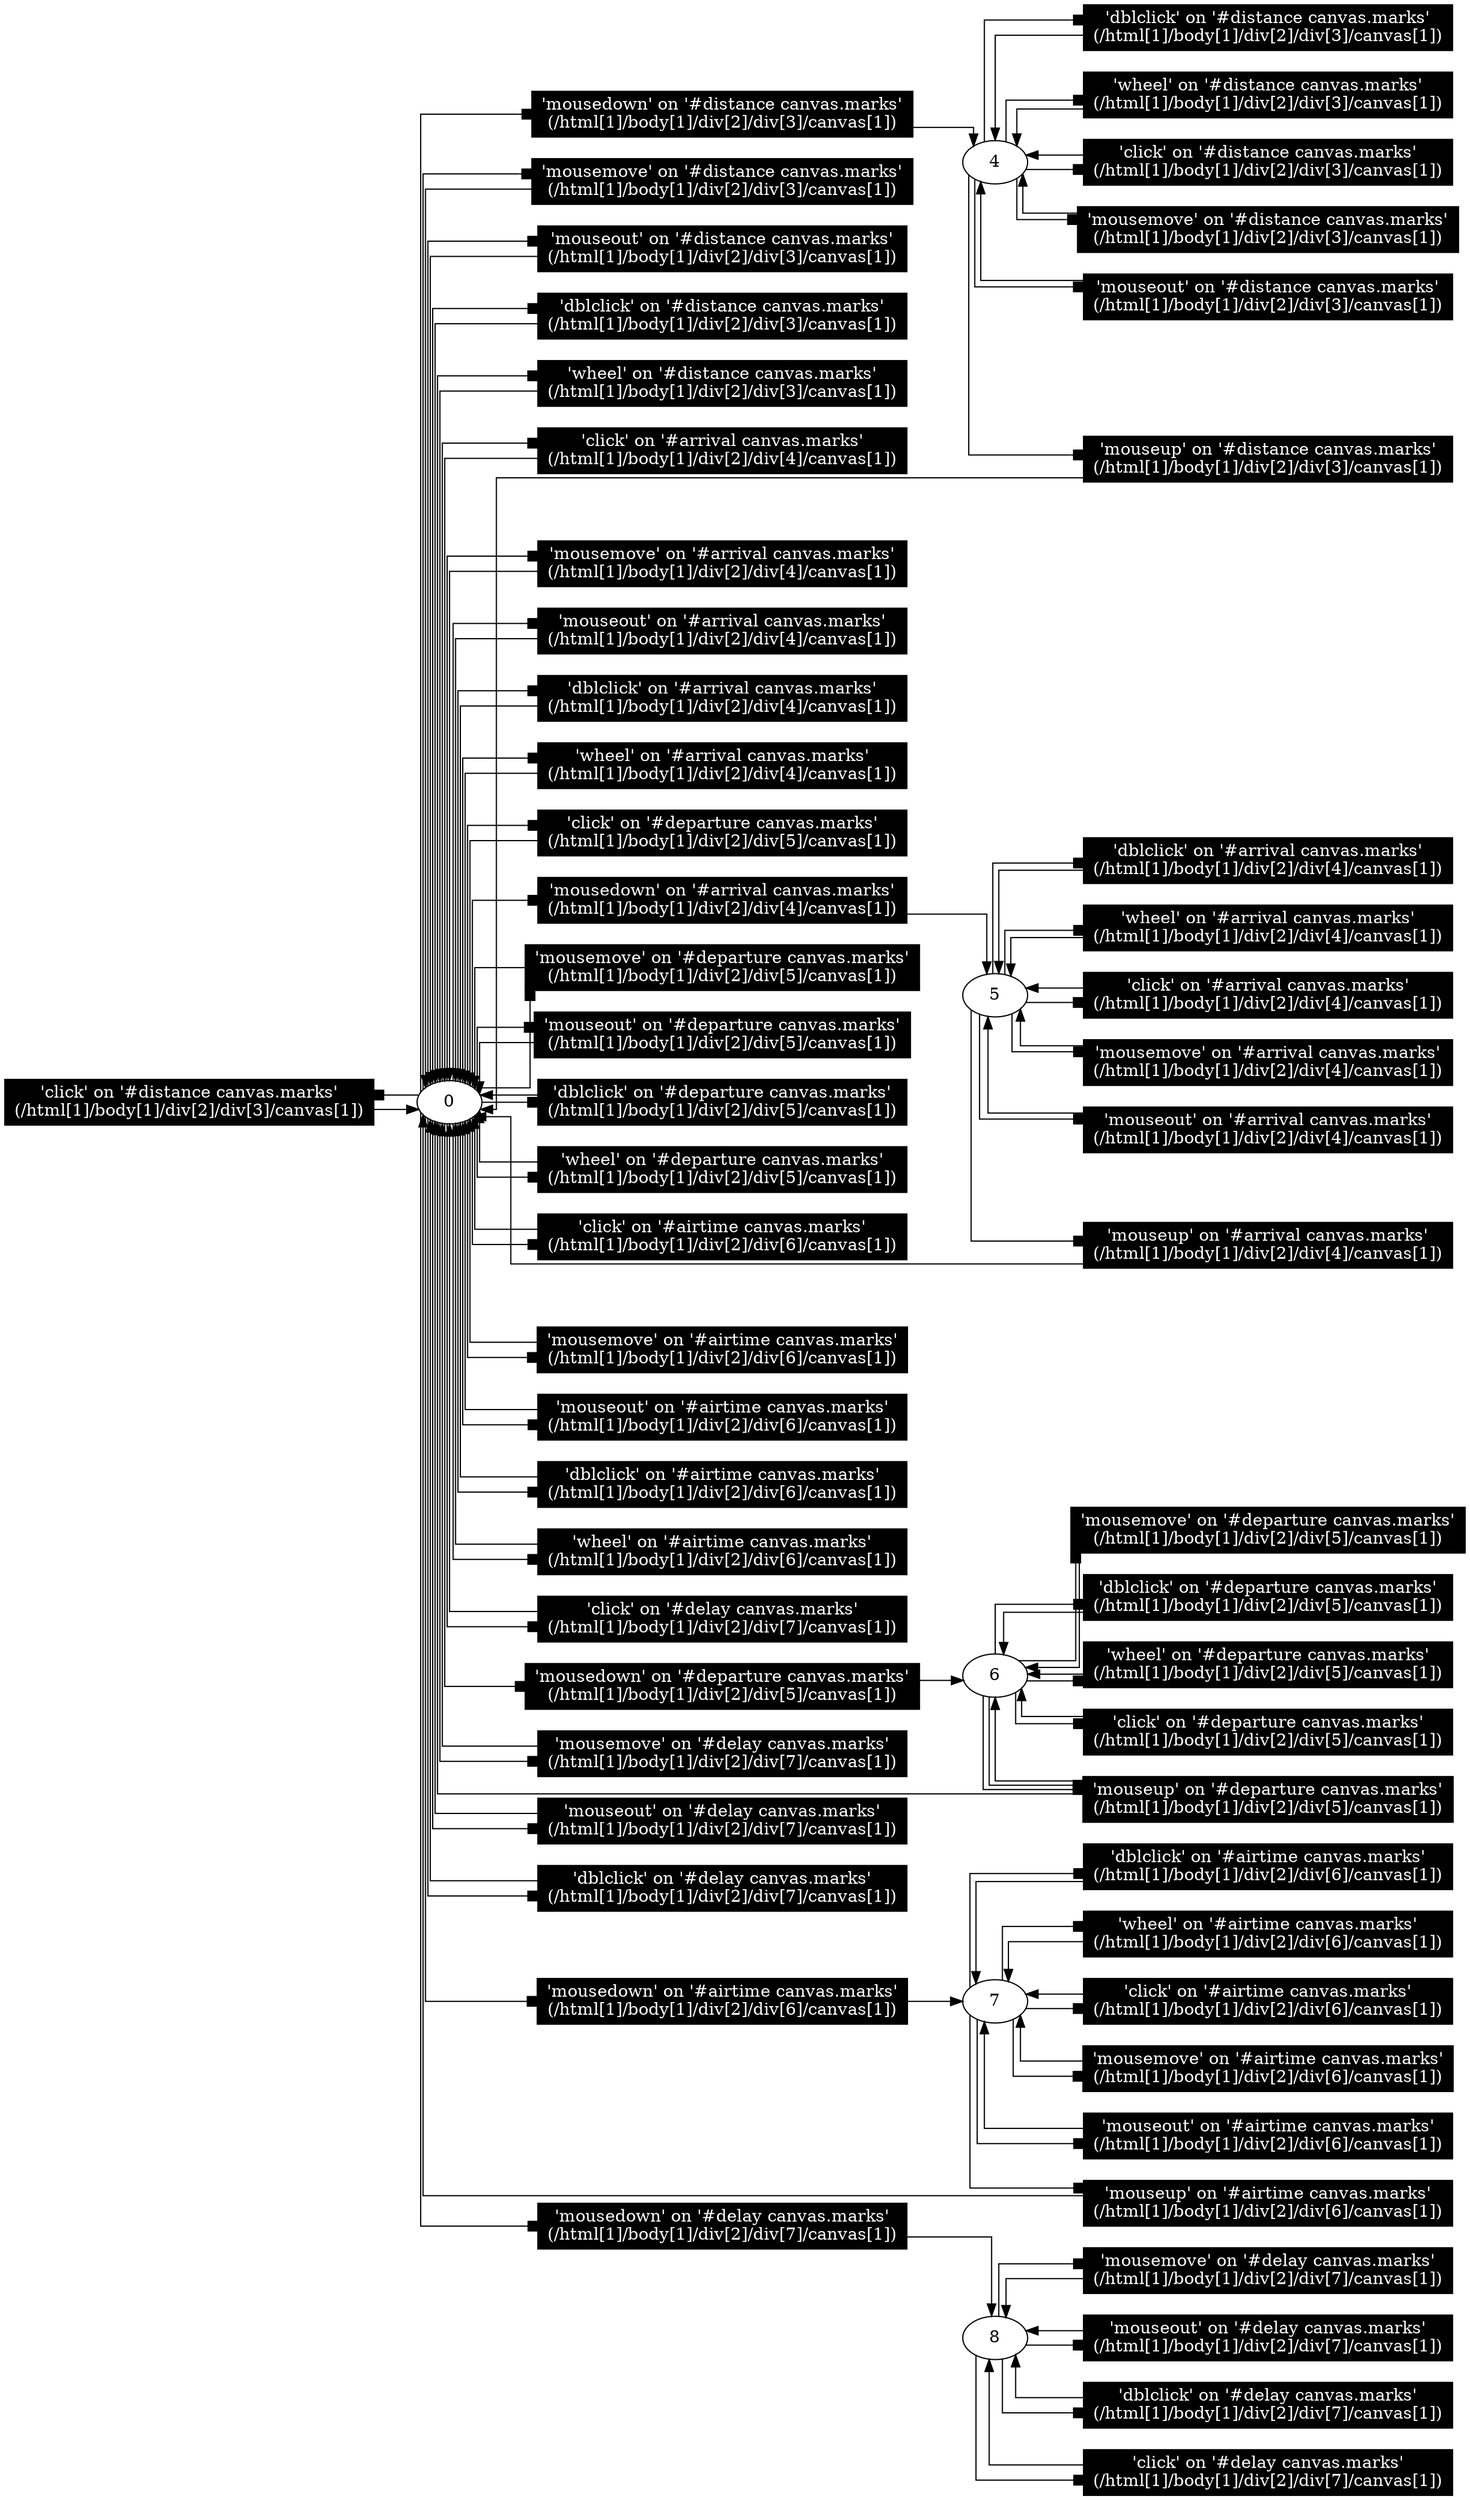digraph G {

	rankdir="LR";
	splines=ortho;

	E4 [label="'click' on '#distance canvas.marks'\n(/html[1]/body[1]/div[2]/div[3]/canvas[1])", shape="box", style="filled", fillcolor="#000000", fontcolor="#FFFFFF"];
	0 -> E4 [arrowhead="box"];
	E4 -> 0;

	E6 [label="'mousedown' on '#distance canvas.marks'\n(/html[1]/body[1]/div[2]/div[3]/canvas[1])", shape="box", style="filled", fillcolor="#000000", fontcolor="#FFFFFF"];
	0 -> E6 [arrowhead="box"];
	E6 -> 4;

	E7 [label="'mousemove' on '#distance canvas.marks'\n(/html[1]/body[1]/div[2]/div[3]/canvas[1])", shape="box", style="filled", fillcolor="#000000", fontcolor="#FFFFFF"];
	0 -> E7 [arrowhead="box"];
	E7 -> 0;

	E8 [label="'mouseout' on '#distance canvas.marks'\n(/html[1]/body[1]/div[2]/div[3]/canvas[1])", shape="box", style="filled", fillcolor="#000000", fontcolor="#FFFFFF"];
	0 -> E8 [arrowhead="box"];
	E8 -> 0;

	E9 [label="'dblclick' on '#distance canvas.marks'\n(/html[1]/body[1]/div[2]/div[3]/canvas[1])", shape="box", style="filled", fillcolor="#000000", fontcolor="#FFFFFF"];
	0 -> E9 [arrowhead="box"];
	E9 -> 0;

	E10 [label="'wheel' on '#distance canvas.marks'\n(/html[1]/body[1]/div[2]/div[3]/canvas[1])", shape="box", style="filled", fillcolor="#000000", fontcolor="#FFFFFF"];
	0 -> E10 [arrowhead="box"];
	E10 -> 0;

	E11 [label="'click' on '#arrival canvas.marks'\n(/html[1]/body[1]/div[2]/div[4]/canvas[1])", shape="box", style="filled", fillcolor="#000000", fontcolor="#FFFFFF"];
	0 -> E11 [arrowhead="box"];
	E11 -> 0;

	E12 [label="'mousedown' on '#arrival canvas.marks'\n(/html[1]/body[1]/div[2]/div[4]/canvas[1])", shape="box", style="filled", fillcolor="#000000", fontcolor="#FFFFFF"];
	0 -> E12 [arrowhead="box"];
	E12 -> 5;

	E13 [label="'mousemove' on '#arrival canvas.marks'\n(/html[1]/body[1]/div[2]/div[4]/canvas[1])", shape="box", style="filled", fillcolor="#000000", fontcolor="#FFFFFF"];
	0 -> E13 [arrowhead="box"];
	E13 -> 0;

	E14 [label="'mouseout' on '#arrival canvas.marks'\n(/html[1]/body[1]/div[2]/div[4]/canvas[1])", shape="box", style="filled", fillcolor="#000000", fontcolor="#FFFFFF"];
	0 -> E14 [arrowhead="box"];
	E14 -> 0;

	E15 [label="'dblclick' on '#arrival canvas.marks'\n(/html[1]/body[1]/div[2]/div[4]/canvas[1])", shape="box", style="filled", fillcolor="#000000", fontcolor="#FFFFFF"];
	0 -> E15 [arrowhead="box"];
	E15 -> 0;

	E16 [label="'wheel' on '#arrival canvas.marks'\n(/html[1]/body[1]/div[2]/div[4]/canvas[1])", shape="box", style="filled", fillcolor="#000000", fontcolor="#FFFFFF"];
	0 -> E16 [arrowhead="box"];
	E16 -> 0;

	E17 [label="'click' on '#departure canvas.marks'\n(/html[1]/body[1]/div[2]/div[5]/canvas[1])", shape="box", style="filled", fillcolor="#000000", fontcolor="#FFFFFF"];
	0 -> E17 [arrowhead="box"];
	E17 -> 0;

	E18 [label="'mousedown' on '#departure canvas.marks'\n(/html[1]/body[1]/div[2]/div[5]/canvas[1])", shape="box", style="filled", fillcolor="#000000", fontcolor="#FFFFFF"];
	0 -> E18 [arrowhead="box"];
	E18 -> 6;

	E19 [label="'mousemove' on '#departure canvas.marks'\n(/html[1]/body[1]/div[2]/div[5]/canvas[1])", shape="box", style="filled", fillcolor="#000000", fontcolor="#FFFFFF"];
	0 -> E19 [arrowhead="box"];
	E19 -> 0;

	E20 [label="'mouseout' on '#departure canvas.marks'\n(/html[1]/body[1]/div[2]/div[5]/canvas[1])", shape="box", style="filled", fillcolor="#000000", fontcolor="#FFFFFF"];
	0 -> E20 [arrowhead="box"];
	E20 -> 0;

	E21 [label="'dblclick' on '#departure canvas.marks'\n(/html[1]/body[1]/div[2]/div[5]/canvas[1])", shape="box", style="filled", fillcolor="#000000", fontcolor="#FFFFFF"];
	0 -> E21 [arrowhead="box"];
	E21 -> 0;

	E22 [label="'wheel' on '#departure canvas.marks'\n(/html[1]/body[1]/div[2]/div[5]/canvas[1])", shape="box", style="filled", fillcolor="#000000", fontcolor="#FFFFFF"];
	0 -> E22 [arrowhead="box"];
	E22 -> 0;

	E23 [label="'click' on '#airtime canvas.marks'\n(/html[1]/body[1]/div[2]/div[6]/canvas[1])", shape="box", style="filled", fillcolor="#000000", fontcolor="#FFFFFF"];
	0 -> E23 [arrowhead="box"];
	E23 -> 0;

	E24 [label="'mousedown' on '#airtime canvas.marks'\n(/html[1]/body[1]/div[2]/div[6]/canvas[1])", shape="box", style="filled", fillcolor="#000000", fontcolor="#FFFFFF"];
	0 -> E24 [arrowhead="box"];
	E24 -> 7;

	E25 [label="'mousemove' on '#airtime canvas.marks'\n(/html[1]/body[1]/div[2]/div[6]/canvas[1])", shape="box", style="filled", fillcolor="#000000", fontcolor="#FFFFFF"];
	0 -> E25 [arrowhead="box"];
	E25 -> 0;

	E26 [label="'mouseout' on '#airtime canvas.marks'\n(/html[1]/body[1]/div[2]/div[6]/canvas[1])", shape="box", style="filled", fillcolor="#000000", fontcolor="#FFFFFF"];
	0 -> E26 [arrowhead="box"];
	E26 -> 0;

	E27 [label="'dblclick' on '#airtime canvas.marks'\n(/html[1]/body[1]/div[2]/div[6]/canvas[1])", shape="box", style="filled", fillcolor="#000000", fontcolor="#FFFFFF"];
	0 -> E27 [arrowhead="box"];
	E27 -> 0;

	E28 [label="'wheel' on '#airtime canvas.marks'\n(/html[1]/body[1]/div[2]/div[6]/canvas[1])", shape="box", style="filled", fillcolor="#000000", fontcolor="#FFFFFF"];
	0 -> E28 [arrowhead="box"];
	E28 -> 0;

	E29 [label="'click' on '#delay canvas.marks'\n(/html[1]/body[1]/div[2]/div[7]/canvas[1])", shape="box", style="filled", fillcolor="#000000", fontcolor="#FFFFFF"];
	0 -> E29 [arrowhead="box"];
	E29 -> 0;

	E30 [label="'mousedown' on '#delay canvas.marks'\n(/html[1]/body[1]/div[2]/div[7]/canvas[1])", shape="box", style="filled", fillcolor="#000000", fontcolor="#FFFFFF"];
	0 -> E30 [arrowhead="box"];
	E30 -> 8;

	E31 [label="'mousemove' on '#delay canvas.marks'\n(/html[1]/body[1]/div[2]/div[7]/canvas[1])", shape="box", style="filled", fillcolor="#000000", fontcolor="#FFFFFF"];
	0 -> E31 [arrowhead="box"];
	E31 -> 0;

	E32 [label="'mouseout' on '#delay canvas.marks'\n(/html[1]/body[1]/div[2]/div[7]/canvas[1])", shape="box", style="filled", fillcolor="#000000", fontcolor="#FFFFFF"];
	0 -> E32 [arrowhead="box"];
	E32 -> 0;

	E33 [label="'dblclick' on '#delay canvas.marks'\n(/html[1]/body[1]/div[2]/div[7]/canvas[1])", shape="box", style="filled", fillcolor="#000000", fontcolor="#FFFFFF"];
	0 -> E33 [arrowhead="box"];
	E33 -> 0;

	E38 [label="'click' on '#distance canvas.marks'\n(/html[1]/body[1]/div[2]/div[3]/canvas[1])", shape="box", style="filled", fillcolor="#000000", fontcolor="#FFFFFF"];
	4 -> E38 [arrowhead="box"];
	E38 -> 4;

	E39 [label="'mousemove' on '#distance canvas.marks'\n(/html[1]/body[1]/div[2]/div[3]/canvas[1])", shape="box", style="filled", fillcolor="#000000", fontcolor="#FFFFFF"];
	4 -> E39 [arrowhead="box"];
	E39 -> 4;

	E40 [label="'mouseout' on '#distance canvas.marks'\n(/html[1]/body[1]/div[2]/div[3]/canvas[1])", shape="box", style="filled", fillcolor="#000000", fontcolor="#FFFFFF"];
	4 -> E40 [arrowhead="box"];
	E40 -> 4;

	E41 [label="'mouseup' on '#distance canvas.marks'\n(/html[1]/body[1]/div[2]/div[3]/canvas[1])", shape="box", style="filled", fillcolor="#000000", fontcolor="#FFFFFF"];
	4 -> E41 [arrowhead="box"];
	E41 -> 0;

	E42 [label="'dblclick' on '#distance canvas.marks'\n(/html[1]/body[1]/div[2]/div[3]/canvas[1])", shape="box", style="filled", fillcolor="#000000", fontcolor="#FFFFFF"];
	4 -> E42 [arrowhead="box"];
	E42 -> 4;

	E43 [label="'wheel' on '#distance canvas.marks'\n(/html[1]/body[1]/div[2]/div[3]/canvas[1])", shape="box", style="filled", fillcolor="#000000", fontcolor="#FFFFFF"];
	4 -> E43 [arrowhead="box"];
	E43 -> 4;

	E44 [label="'click' on '#arrival canvas.marks'\n(/html[1]/body[1]/div[2]/div[4]/canvas[1])", shape="box", style="filled", fillcolor="#000000", fontcolor="#FFFFFF"];
	5 -> E44 [arrowhead="box"];
	E44 -> 5;

	E45 [label="'mousemove' on '#arrival canvas.marks'\n(/html[1]/body[1]/div[2]/div[4]/canvas[1])", shape="box", style="filled", fillcolor="#000000", fontcolor="#FFFFFF"];
	5 -> E45 [arrowhead="box"];
	E45 -> 5;

	E46 [label="'mouseout' on '#arrival canvas.marks'\n(/html[1]/body[1]/div[2]/div[4]/canvas[1])", shape="box", style="filled", fillcolor="#000000", fontcolor="#FFFFFF"];
	5 -> E46 [arrowhead="box"];
	E46 -> 5;

	E47 [label="'mouseup' on '#arrival canvas.marks'\n(/html[1]/body[1]/div[2]/div[4]/canvas[1])", shape="box", style="filled", fillcolor="#000000", fontcolor="#FFFFFF"];
	5 -> E47 [arrowhead="box"];
	E47 -> 0;

	E48 [label="'dblclick' on '#arrival canvas.marks'\n(/html[1]/body[1]/div[2]/div[4]/canvas[1])", shape="box", style="filled", fillcolor="#000000", fontcolor="#FFFFFF"];
	5 -> E48 [arrowhead="box"];
	E48 -> 5;

	E49 [label="'wheel' on '#arrival canvas.marks'\n(/html[1]/body[1]/div[2]/div[4]/canvas[1])", shape="box", style="filled", fillcolor="#000000", fontcolor="#FFFFFF"];
	5 -> E49 [arrowhead="box"];
	E49 -> 5;

	E50 [label="'click' on '#departure canvas.marks'\n(/html[1]/body[1]/div[2]/div[5]/canvas[1])", shape="box", style="filled", fillcolor="#000000", fontcolor="#FFFFFF"];
	6 -> E50 [arrowhead="box"];
	E50 -> 6;

	E51 [label="'mousemove' on '#departure canvas.marks'\n(/html[1]/body[1]/div[2]/div[5]/canvas[1])", shape="box", style="filled", fillcolor="#000000", fontcolor="#FFFFFF"];
	6 -> E51 [arrowhead="box"];
	E51 -> 6;

	E52 [label="'mouseout' on '#departure canvas.marks'\n(/html[1]/body[1]/div[2]/div[5]/canvas[1])", shape="box", style="filled", fillcolor="#000000", fontcolor="#FFFFFF"];
	6 -> E52 [arrowhead="box"];
	E52 -> 6;

	E52 [label="'mouseup' on '#departure canvas.marks'\n(/html[1]/body[1]/div[2]/div[5]/canvas[1])", shape="box", style="filled", fillcolor="#000000", fontcolor="#FFFFFF"];
	6 -> E52 [arrowhead="box"];
	E52 -> 0;

	E53 [label="'dblclick' on '#departure canvas.marks'\n(/html[1]/body[1]/div[2]/div[5]/canvas[1])", shape="box", style="filled", fillcolor="#000000", fontcolor="#FFFFFF"];
	6 -> E53 [arrowhead="box"];
	E53 -> 6;

	E54 [label="'wheel' on '#departure canvas.marks'\n(/html[1]/body[1]/div[2]/div[5]/canvas[1])", shape="box", style="filled", fillcolor="#000000", fontcolor="#FFFFFF"];
	6 -> E54 [arrowhead="box"];
	E54 -> 6;

	E55 [label="'click' on '#airtime canvas.marks'\n(/html[1]/body[1]/div[2]/div[6]/canvas[1])", shape="box", style="filled", fillcolor="#000000", fontcolor="#FFFFFF"];
	7 -> E55 [arrowhead="box"];
	E55 -> 7;

	E56 [label="'mousemove' on '#airtime canvas.marks'\n(/html[1]/body[1]/div[2]/div[6]/canvas[1])", shape="box", style="filled", fillcolor="#000000", fontcolor="#FFFFFF"];
	7 -> E56 [arrowhead="box"];
	E56-> 7;

	E57 [label="'mouseout' on '#airtime canvas.marks'\n(/html[1]/body[1]/div[2]/div[6]/canvas[1])", shape="box", style="filled", fillcolor="#000000", fontcolor="#FFFFFF"];
	7 -> E57 [arrowhead="box"];
	E57 -> 7;

	E58 [label="'mouseup' on '#airtime canvas.marks'\n(/html[1]/body[1]/div[2]/div[6]/canvas[1])", shape="box", style="filled", fillcolor="#000000", fontcolor="#FFFFFF"];
	7 -> E58 [arrowhead="box"];
	E58 -> 0;

	E59 [label="'dblclick' on '#airtime canvas.marks'\n(/html[1]/body[1]/div[2]/div[6]/canvas[1])", shape="box", style="filled", fillcolor="#000000", fontcolor="#FFFFFF"];
	7 -> E59 [arrowhead="box"];
	E59 -> 7;

	E60 [label="'wheel' on '#airtime canvas.marks'\n(/html[1]/body[1]/div[2]/div[6]/canvas[1])", shape="box", style="filled", fillcolor="#000000", fontcolor="#FFFFFF"];
	7 -> E60 [arrowhead="box"];
	E60 -> 7;

	E61 [label="'click' on '#delay canvas.marks'\n(/html[1]/body[1]/div[2]/div[7]/canvas[1])", shape="box", style="filled", fillcolor="#000000", fontcolor="#FFFFFF"];
	8 -> E61 [arrowhead="box"];
	E61 -> 8;

	E62 [label="'mousemove' on '#delay canvas.marks'\n(/html[1]/body[1]/div[2]/div[7]/canvas[1])", shape="box", style="filled", fillcolor="#000000", fontcolor="#FFFFFF"];
	8 -> E62 [arrowhead="box"];
	E62 -> 8;

	E63 [label="'mouseout' on '#delay canvas.marks'\n(/html[1]/body[1]/div[2]/div[7]/canvas[1])", shape="box", style="filled", fillcolor="#000000", fontcolor="#FFFFFF"];
	8 -> E63 [arrowhead="box"];
	E63 -> 8;

	E64 [label="'dblclick' on '#delay canvas.marks'\n(/html[1]/body[1]/div[2]/div[7]/canvas[1])", shape="box", style="filled", fillcolor="#000000", fontcolor="#FFFFFF"];
	8 -> E64 [arrowhead="box"];
	E64 -> 8;

}